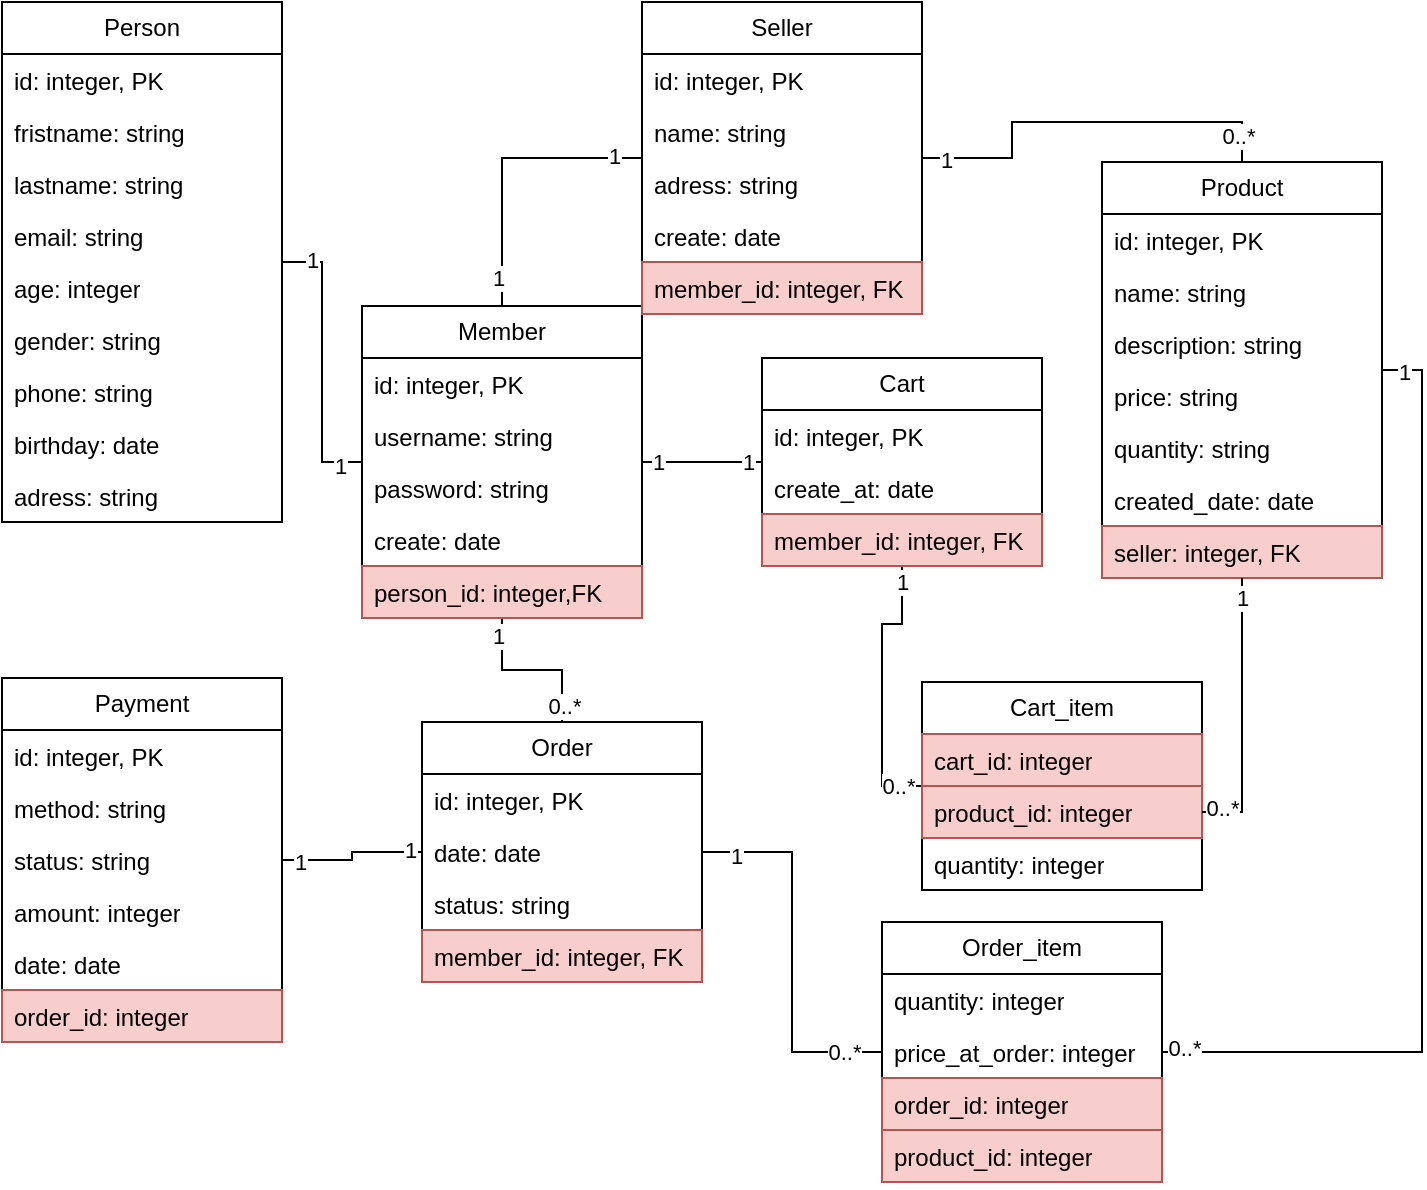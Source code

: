 <mxfile version="28.0.4">
  <diagram name="Page-1" id="V-WH5f0CWNMPC4ZwvYy7">
    <mxGraphModel dx="1028" dy="595" grid="1" gridSize="10" guides="1" tooltips="1" connect="1" arrows="1" fold="1" page="1" pageScale="1" pageWidth="850" pageHeight="1100" math="0" shadow="0">
      <root>
        <mxCell id="0" />
        <mxCell id="1" parent="0" />
        <mxCell id="5dZMDzt7aYhU61QhddW4-59" style="edgeStyle=orthogonalEdgeStyle;rounded=0;orthogonalLoop=1;jettySize=auto;html=1;entryX=0;entryY=0.5;entryDx=0;entryDy=0;endArrow=none;endFill=0;" edge="1" parent="1" source="5dZMDzt7aYhU61QhddW4-1" target="5dZMDzt7aYhU61QhddW4-11">
          <mxGeometry relative="1" as="geometry" />
        </mxCell>
        <mxCell id="5dZMDzt7aYhU61QhddW4-89" value="1" style="edgeLabel;html=1;align=center;verticalAlign=middle;resizable=0;points=[];" vertex="1" connectable="0" parent="5dZMDzt7aYhU61QhddW4-59">
          <mxGeometry x="-0.785" y="1" relative="1" as="geometry">
            <mxPoint as="offset" />
          </mxGeometry>
        </mxCell>
        <mxCell id="5dZMDzt7aYhU61QhddW4-90" value="1" style="edgeLabel;html=1;align=center;verticalAlign=middle;resizable=0;points=[];" vertex="1" connectable="0" parent="5dZMDzt7aYhU61QhddW4-59">
          <mxGeometry x="0.835" y="-2" relative="1" as="geometry">
            <mxPoint as="offset" />
          </mxGeometry>
        </mxCell>
        <mxCell id="5dZMDzt7aYhU61QhddW4-1" value="Person" style="swimlane;fontStyle=0;childLayout=stackLayout;horizontal=1;startSize=26;fillColor=none;horizontalStack=0;resizeParent=1;resizeParentMax=0;resizeLast=0;collapsible=1;marginBottom=0;whiteSpace=wrap;html=1;" vertex="1" parent="1">
          <mxGeometry x="20" y="30" width="140" height="260" as="geometry">
            <mxRectangle x="140" y="140" width="100" height="30" as="alternateBounds" />
          </mxGeometry>
        </mxCell>
        <mxCell id="5dZMDzt7aYhU61QhddW4-2" value="id: integer, PK" style="text;strokeColor=none;fillColor=none;align=left;verticalAlign=top;spacingLeft=4;spacingRight=4;overflow=hidden;rotatable=0;points=[[0,0.5],[1,0.5]];portConstraint=eastwest;whiteSpace=wrap;html=1;" vertex="1" parent="5dZMDzt7aYhU61QhddW4-1">
          <mxGeometry y="26" width="140" height="26" as="geometry" />
        </mxCell>
        <mxCell id="5dZMDzt7aYhU61QhddW4-3" value="fristname: string" style="text;strokeColor=none;fillColor=none;align=left;verticalAlign=top;spacingLeft=4;spacingRight=4;overflow=hidden;rotatable=0;points=[[0,0.5],[1,0.5]];portConstraint=eastwest;whiteSpace=wrap;html=1;" vertex="1" parent="5dZMDzt7aYhU61QhddW4-1">
          <mxGeometry y="52" width="140" height="26" as="geometry" />
        </mxCell>
        <mxCell id="5dZMDzt7aYhU61QhddW4-4" value="lastname: string" style="text;strokeColor=none;fillColor=none;align=left;verticalAlign=top;spacingLeft=4;spacingRight=4;overflow=hidden;rotatable=0;points=[[0,0.5],[1,0.5]];portConstraint=eastwest;whiteSpace=wrap;html=1;" vertex="1" parent="5dZMDzt7aYhU61QhddW4-1">
          <mxGeometry y="78" width="140" height="26" as="geometry" />
        </mxCell>
        <mxCell id="5dZMDzt7aYhU61QhddW4-5" value="email: string" style="text;strokeColor=none;fillColor=none;align=left;verticalAlign=top;spacingLeft=4;spacingRight=4;overflow=hidden;rotatable=0;points=[[0,0.5],[1,0.5]];portConstraint=eastwest;whiteSpace=wrap;html=1;" vertex="1" parent="5dZMDzt7aYhU61QhddW4-1">
          <mxGeometry y="104" width="140" height="26" as="geometry" />
        </mxCell>
        <mxCell id="5dZMDzt7aYhU61QhddW4-6" value="age: integer" style="text;strokeColor=none;fillColor=none;align=left;verticalAlign=top;spacingLeft=4;spacingRight=4;overflow=hidden;rotatable=0;points=[[0,0.5],[1,0.5]];portConstraint=eastwest;whiteSpace=wrap;html=1;" vertex="1" parent="5dZMDzt7aYhU61QhddW4-1">
          <mxGeometry y="130" width="140" height="26" as="geometry" />
        </mxCell>
        <mxCell id="5dZMDzt7aYhU61QhddW4-7" value="gender: string" style="text;strokeColor=none;fillColor=none;align=left;verticalAlign=top;spacingLeft=4;spacingRight=4;overflow=hidden;rotatable=0;points=[[0,0.5],[1,0.5]];portConstraint=eastwest;whiteSpace=wrap;html=1;" vertex="1" parent="5dZMDzt7aYhU61QhddW4-1">
          <mxGeometry y="156" width="140" height="26" as="geometry" />
        </mxCell>
        <mxCell id="5dZMDzt7aYhU61QhddW4-8" value="phone: string" style="text;strokeColor=none;fillColor=none;align=left;verticalAlign=top;spacingLeft=4;spacingRight=4;overflow=hidden;rotatable=0;points=[[0,0.5],[1,0.5]];portConstraint=eastwest;whiteSpace=wrap;html=1;" vertex="1" parent="5dZMDzt7aYhU61QhddW4-1">
          <mxGeometry y="182" width="140" height="26" as="geometry" />
        </mxCell>
        <mxCell id="5dZMDzt7aYhU61QhddW4-9" value="birthday: date" style="text;strokeColor=none;fillColor=none;align=left;verticalAlign=top;spacingLeft=4;spacingRight=4;overflow=hidden;rotatable=0;points=[[0,0.5],[1,0.5]];portConstraint=eastwest;whiteSpace=wrap;html=1;" vertex="1" parent="5dZMDzt7aYhU61QhddW4-1">
          <mxGeometry y="208" width="140" height="26" as="geometry" />
        </mxCell>
        <mxCell id="5dZMDzt7aYhU61QhddW4-10" value="adress: string" style="text;strokeColor=none;fillColor=none;align=left;verticalAlign=top;spacingLeft=4;spacingRight=4;overflow=hidden;rotatable=0;points=[[0,0.5],[1,0.5]];portConstraint=eastwest;whiteSpace=wrap;html=1;" vertex="1" parent="5dZMDzt7aYhU61QhddW4-1">
          <mxGeometry y="234" width="140" height="26" as="geometry" />
        </mxCell>
        <mxCell id="5dZMDzt7aYhU61QhddW4-60" style="edgeStyle=orthogonalEdgeStyle;rounded=0;orthogonalLoop=1;jettySize=auto;html=1;entryX=0;entryY=0.5;entryDx=0;entryDy=0;endArrow=none;endFill=0;" edge="1" parent="1" source="5dZMDzt7aYhU61QhddW4-11" target="5dZMDzt7aYhU61QhddW4-17">
          <mxGeometry relative="1" as="geometry" />
        </mxCell>
        <mxCell id="5dZMDzt7aYhU61QhddW4-91" value="1" style="edgeLabel;html=1;align=center;verticalAlign=middle;resizable=0;points=[];" vertex="1" connectable="0" parent="5dZMDzt7aYhU61QhddW4-60">
          <mxGeometry x="0.804" y="1" relative="1" as="geometry">
            <mxPoint as="offset" />
          </mxGeometry>
        </mxCell>
        <mxCell id="5dZMDzt7aYhU61QhddW4-92" value="1" style="edgeLabel;html=1;align=center;verticalAlign=middle;resizable=0;points=[];" vertex="1" connectable="0" parent="5dZMDzt7aYhU61QhddW4-60">
          <mxGeometry x="-0.803" y="2" relative="1" as="geometry">
            <mxPoint as="offset" />
          </mxGeometry>
        </mxCell>
        <mxCell id="5dZMDzt7aYhU61QhddW4-66" style="edgeStyle=orthogonalEdgeStyle;rounded=0;orthogonalLoop=1;jettySize=auto;html=1;entryX=0;entryY=0.5;entryDx=0;entryDy=0;endArrow=none;endFill=0;" edge="1" parent="1" source="5dZMDzt7aYhU61QhddW4-11" target="5dZMDzt7aYhU61QhddW4-23">
          <mxGeometry relative="1" as="geometry" />
        </mxCell>
        <mxCell id="5dZMDzt7aYhU61QhddW4-75" value="1" style="edgeLabel;html=1;align=center;verticalAlign=middle;resizable=0;points=[];" vertex="1" connectable="0" parent="5dZMDzt7aYhU61QhddW4-66">
          <mxGeometry x="-0.745" relative="1" as="geometry">
            <mxPoint as="offset" />
          </mxGeometry>
        </mxCell>
        <mxCell id="5dZMDzt7aYhU61QhddW4-76" value="1" style="edgeLabel;html=1;align=center;verticalAlign=middle;resizable=0;points=[];" vertex="1" connectable="0" parent="5dZMDzt7aYhU61QhddW4-66">
          <mxGeometry x="0.765" relative="1" as="geometry">
            <mxPoint as="offset" />
          </mxGeometry>
        </mxCell>
        <mxCell id="5dZMDzt7aYhU61QhddW4-67" style="edgeStyle=orthogonalEdgeStyle;rounded=0;orthogonalLoop=1;jettySize=auto;html=1;endArrow=none;endFill=0;" edge="1" parent="1" source="5dZMDzt7aYhU61QhddW4-11" target="5dZMDzt7aYhU61QhddW4-26">
          <mxGeometry relative="1" as="geometry" />
        </mxCell>
        <mxCell id="5dZMDzt7aYhU61QhddW4-81" value="1" style="edgeLabel;html=1;align=center;verticalAlign=middle;resizable=0;points=[];" vertex="1" connectable="0" parent="5dZMDzt7aYhU61QhddW4-67">
          <mxGeometry x="-0.797" y="-2" relative="1" as="geometry">
            <mxPoint as="offset" />
          </mxGeometry>
        </mxCell>
        <mxCell id="5dZMDzt7aYhU61QhddW4-82" value="0..*" style="edgeLabel;html=1;align=center;verticalAlign=middle;resizable=0;points=[];" vertex="1" connectable="0" parent="5dZMDzt7aYhU61QhddW4-67">
          <mxGeometry x="0.797" y="1" relative="1" as="geometry">
            <mxPoint as="offset" />
          </mxGeometry>
        </mxCell>
        <mxCell id="5dZMDzt7aYhU61QhddW4-11" value="Member" style="swimlane;fontStyle=0;childLayout=stackLayout;horizontal=1;startSize=26;fillColor=none;horizontalStack=0;resizeParent=1;resizeParentMax=0;resizeLast=0;collapsible=1;marginBottom=0;whiteSpace=wrap;html=1;" vertex="1" parent="1">
          <mxGeometry x="200" y="182" width="140" height="156" as="geometry" />
        </mxCell>
        <mxCell id="5dZMDzt7aYhU61QhddW4-12" value="id: integer, PK" style="text;strokeColor=none;fillColor=none;align=left;verticalAlign=top;spacingLeft=4;spacingRight=4;overflow=hidden;rotatable=0;points=[[0,0.5],[1,0.5]];portConstraint=eastwest;whiteSpace=wrap;html=1;" vertex="1" parent="5dZMDzt7aYhU61QhddW4-11">
          <mxGeometry y="26" width="140" height="26" as="geometry" />
        </mxCell>
        <mxCell id="5dZMDzt7aYhU61QhddW4-13" value="username: string" style="text;strokeColor=none;fillColor=none;align=left;verticalAlign=top;spacingLeft=4;spacingRight=4;overflow=hidden;rotatable=0;points=[[0,0.5],[1,0.5]];portConstraint=eastwest;whiteSpace=wrap;html=1;" vertex="1" parent="5dZMDzt7aYhU61QhddW4-11">
          <mxGeometry y="52" width="140" height="26" as="geometry" />
        </mxCell>
        <mxCell id="5dZMDzt7aYhU61QhddW4-14" value="password: string" style="text;strokeColor=none;fillColor=none;align=left;verticalAlign=top;spacingLeft=4;spacingRight=4;overflow=hidden;rotatable=0;points=[[0,0.5],[1,0.5]];portConstraint=eastwest;whiteSpace=wrap;html=1;" vertex="1" parent="5dZMDzt7aYhU61QhddW4-11">
          <mxGeometry y="78" width="140" height="26" as="geometry" />
        </mxCell>
        <mxCell id="5dZMDzt7aYhU61QhddW4-15" value="create: date" style="text;strokeColor=none;fillColor=none;align=left;verticalAlign=top;spacingLeft=4;spacingRight=4;overflow=hidden;rotatable=0;points=[[0,0.5],[1,0.5]];portConstraint=eastwest;whiteSpace=wrap;html=1;" vertex="1" parent="5dZMDzt7aYhU61QhddW4-11">
          <mxGeometry y="104" width="140" height="26" as="geometry" />
        </mxCell>
        <mxCell id="5dZMDzt7aYhU61QhddW4-16" value="person_id: integer,FK" style="text;strokeColor=#b85450;fillColor=#f8cecc;align=left;verticalAlign=top;spacingLeft=4;spacingRight=4;overflow=hidden;rotatable=0;points=[[0,0.5],[1,0.5]];portConstraint=eastwest;whiteSpace=wrap;html=1;" vertex="1" parent="5dZMDzt7aYhU61QhddW4-11">
          <mxGeometry y="130" width="140" height="26" as="geometry" />
        </mxCell>
        <mxCell id="5dZMDzt7aYhU61QhddW4-64" style="edgeStyle=orthogonalEdgeStyle;rounded=0;orthogonalLoop=1;jettySize=auto;html=1;entryX=0.5;entryY=0;entryDx=0;entryDy=0;endArrow=none;endFill=0;" edge="1" parent="1" source="5dZMDzt7aYhU61QhddW4-17" target="5dZMDzt7aYhU61QhddW4-39">
          <mxGeometry relative="1" as="geometry" />
        </mxCell>
        <mxCell id="5dZMDzt7aYhU61QhddW4-93" value="1" style="edgeLabel;html=1;align=center;verticalAlign=middle;resizable=0;points=[];" vertex="1" connectable="0" parent="5dZMDzt7aYhU61QhddW4-64">
          <mxGeometry x="-0.886" y="-1" relative="1" as="geometry">
            <mxPoint as="offset" />
          </mxGeometry>
        </mxCell>
        <mxCell id="5dZMDzt7aYhU61QhddW4-94" value="0..*" style="edgeLabel;html=1;align=center;verticalAlign=middle;resizable=0;points=[];" vertex="1" connectable="0" parent="5dZMDzt7aYhU61QhddW4-64">
          <mxGeometry x="0.871" y="-2" relative="1" as="geometry">
            <mxPoint as="offset" />
          </mxGeometry>
        </mxCell>
        <mxCell id="5dZMDzt7aYhU61QhddW4-17" value="Seller" style="swimlane;fontStyle=0;childLayout=stackLayout;horizontal=1;startSize=26;fillColor=none;horizontalStack=0;resizeParent=1;resizeParentMax=0;resizeLast=0;collapsible=1;marginBottom=0;whiteSpace=wrap;html=1;" vertex="1" parent="1">
          <mxGeometry x="340" y="30" width="140" height="156" as="geometry" />
        </mxCell>
        <mxCell id="5dZMDzt7aYhU61QhddW4-18" value="id: integer, PK" style="text;strokeColor=none;fillColor=none;align=left;verticalAlign=top;spacingLeft=4;spacingRight=4;overflow=hidden;rotatable=0;points=[[0,0.5],[1,0.5]];portConstraint=eastwest;whiteSpace=wrap;html=1;" vertex="1" parent="5dZMDzt7aYhU61QhddW4-17">
          <mxGeometry y="26" width="140" height="26" as="geometry" />
        </mxCell>
        <mxCell id="5dZMDzt7aYhU61QhddW4-19" value="name: string" style="text;strokeColor=none;fillColor=none;align=left;verticalAlign=top;spacingLeft=4;spacingRight=4;overflow=hidden;rotatable=0;points=[[0,0.5],[1,0.5]];portConstraint=eastwest;whiteSpace=wrap;html=1;" vertex="1" parent="5dZMDzt7aYhU61QhddW4-17">
          <mxGeometry y="52" width="140" height="26" as="geometry" />
        </mxCell>
        <mxCell id="5dZMDzt7aYhU61QhddW4-20" value="adress: string" style="text;strokeColor=none;fillColor=none;align=left;verticalAlign=top;spacingLeft=4;spacingRight=4;overflow=hidden;rotatable=0;points=[[0,0.5],[1,0.5]];portConstraint=eastwest;whiteSpace=wrap;html=1;" vertex="1" parent="5dZMDzt7aYhU61QhddW4-17">
          <mxGeometry y="78" width="140" height="26" as="geometry" />
        </mxCell>
        <mxCell id="5dZMDzt7aYhU61QhddW4-21" value="create: date" style="text;strokeColor=none;fillColor=none;align=left;verticalAlign=top;spacingLeft=4;spacingRight=4;overflow=hidden;rotatable=0;points=[[0,0.5],[1,0.5]];portConstraint=eastwest;whiteSpace=wrap;html=1;" vertex="1" parent="5dZMDzt7aYhU61QhddW4-17">
          <mxGeometry y="104" width="140" height="26" as="geometry" />
        </mxCell>
        <mxCell id="5dZMDzt7aYhU61QhddW4-22" value="member_id: integer, FK" style="text;strokeColor=#b85450;fillColor=#f8cecc;align=left;verticalAlign=top;spacingLeft=4;spacingRight=4;overflow=hidden;rotatable=0;points=[[0,0.5],[1,0.5]];portConstraint=eastwest;whiteSpace=wrap;html=1;" vertex="1" parent="5dZMDzt7aYhU61QhddW4-17">
          <mxGeometry y="130" width="140" height="26" as="geometry" />
        </mxCell>
        <mxCell id="5dZMDzt7aYhU61QhddW4-62" style="edgeStyle=orthogonalEdgeStyle;rounded=0;orthogonalLoop=1;jettySize=auto;html=1;entryX=0;entryY=0.5;entryDx=0;entryDy=0;endArrow=none;endFill=0;" edge="1" parent="1" source="5dZMDzt7aYhU61QhddW4-23" target="5dZMDzt7aYhU61QhddW4-47">
          <mxGeometry relative="1" as="geometry" />
        </mxCell>
        <mxCell id="5dZMDzt7aYhU61QhddW4-77" value="1" style="edgeLabel;html=1;align=center;verticalAlign=middle;resizable=0;points=[];" vertex="1" connectable="0" parent="5dZMDzt7aYhU61QhddW4-62">
          <mxGeometry x="-0.891" relative="1" as="geometry">
            <mxPoint as="offset" />
          </mxGeometry>
        </mxCell>
        <mxCell id="5dZMDzt7aYhU61QhddW4-78" value="0..*" style="edgeLabel;html=1;align=center;verticalAlign=middle;resizable=0;points=[];" vertex="1" connectable="0" parent="5dZMDzt7aYhU61QhddW4-62">
          <mxGeometry x="0.819" relative="1" as="geometry">
            <mxPoint as="offset" />
          </mxGeometry>
        </mxCell>
        <mxCell id="5dZMDzt7aYhU61QhddW4-23" value="Cart" style="swimlane;fontStyle=0;childLayout=stackLayout;horizontal=1;startSize=26;fillColor=none;horizontalStack=0;resizeParent=1;resizeParentMax=0;resizeLast=0;collapsible=1;marginBottom=0;whiteSpace=wrap;html=1;" vertex="1" parent="1">
          <mxGeometry x="400" y="208" width="140" height="104" as="geometry" />
        </mxCell>
        <mxCell id="5dZMDzt7aYhU61QhddW4-24" value="id: integer, PK" style="text;strokeColor=none;fillColor=none;align=left;verticalAlign=top;spacingLeft=4;spacingRight=4;overflow=hidden;rotatable=0;points=[[0,0.5],[1,0.5]];portConstraint=eastwest;whiteSpace=wrap;html=1;" vertex="1" parent="5dZMDzt7aYhU61QhddW4-23">
          <mxGeometry y="26" width="140" height="26" as="geometry" />
        </mxCell>
        <mxCell id="5dZMDzt7aYhU61QhddW4-54" value="create_at: date" style="text;strokeColor=none;fillColor=none;align=left;verticalAlign=top;spacingLeft=4;spacingRight=4;overflow=hidden;rotatable=0;points=[[0,0.5],[1,0.5]];portConstraint=eastwest;whiteSpace=wrap;html=1;" vertex="1" parent="5dZMDzt7aYhU61QhddW4-23">
          <mxGeometry y="52" width="140" height="26" as="geometry" />
        </mxCell>
        <mxCell id="5dZMDzt7aYhU61QhddW4-25" value="member_id: integer, FK" style="text;strokeColor=#b85450;fillColor=#f8cecc;align=left;verticalAlign=top;spacingLeft=4;spacingRight=4;overflow=hidden;rotatable=0;points=[[0,0.5],[1,0.5]];portConstraint=eastwest;whiteSpace=wrap;html=1;" vertex="1" parent="5dZMDzt7aYhU61QhddW4-23">
          <mxGeometry y="78" width="140" height="26" as="geometry" />
        </mxCell>
        <mxCell id="5dZMDzt7aYhU61QhddW4-70" style="edgeStyle=orthogonalEdgeStyle;rounded=0;orthogonalLoop=1;jettySize=auto;html=1;entryX=1;entryY=0.5;entryDx=0;entryDy=0;endArrow=none;endFill=0;" edge="1" parent="1" source="5dZMDzt7aYhU61QhddW4-26" target="5dZMDzt7aYhU61QhddW4-32">
          <mxGeometry relative="1" as="geometry" />
        </mxCell>
        <mxCell id="5dZMDzt7aYhU61QhddW4-87" value="1" style="edgeLabel;html=1;align=center;verticalAlign=middle;resizable=0;points=[];" vertex="1" connectable="0" parent="5dZMDzt7aYhU61QhddW4-70">
          <mxGeometry x="-0.826" y="-1" relative="1" as="geometry">
            <mxPoint as="offset" />
          </mxGeometry>
        </mxCell>
        <mxCell id="5dZMDzt7aYhU61QhddW4-88" value="1" style="edgeLabel;html=1;align=center;verticalAlign=middle;resizable=0;points=[];" vertex="1" connectable="0" parent="5dZMDzt7aYhU61QhddW4-70">
          <mxGeometry x="0.772" y="1" relative="1" as="geometry">
            <mxPoint as="offset" />
          </mxGeometry>
        </mxCell>
        <mxCell id="5dZMDzt7aYhU61QhddW4-72" style="edgeStyle=orthogonalEdgeStyle;rounded=0;orthogonalLoop=1;jettySize=auto;html=1;entryX=0;entryY=0.5;entryDx=0;entryDy=0;endArrow=none;endFill=0;" edge="1" parent="1" source="5dZMDzt7aYhU61QhddW4-26" target="5dZMDzt7aYhU61QhddW4-50">
          <mxGeometry relative="1" as="geometry" />
        </mxCell>
        <mxCell id="5dZMDzt7aYhU61QhddW4-83" value="1" style="edgeLabel;html=1;align=center;verticalAlign=middle;resizable=0;points=[];" vertex="1" connectable="0" parent="5dZMDzt7aYhU61QhddW4-72">
          <mxGeometry x="-0.822" y="-2" relative="1" as="geometry">
            <mxPoint as="offset" />
          </mxGeometry>
        </mxCell>
        <mxCell id="5dZMDzt7aYhU61QhddW4-84" value="0..*" style="edgeLabel;html=1;align=center;verticalAlign=middle;resizable=0;points=[];" vertex="1" connectable="0" parent="5dZMDzt7aYhU61QhddW4-72">
          <mxGeometry x="0.796" relative="1" as="geometry">
            <mxPoint as="offset" />
          </mxGeometry>
        </mxCell>
        <mxCell id="5dZMDzt7aYhU61QhddW4-26" value="Order" style="swimlane;fontStyle=0;childLayout=stackLayout;horizontal=1;startSize=26;fillColor=none;horizontalStack=0;resizeParent=1;resizeParentMax=0;resizeLast=0;collapsible=1;marginBottom=0;whiteSpace=wrap;html=1;" vertex="1" parent="1">
          <mxGeometry x="230" y="390" width="140" height="130" as="geometry" />
        </mxCell>
        <mxCell id="5dZMDzt7aYhU61QhddW4-27" value="id: integer, PK" style="text;strokeColor=none;fillColor=none;align=left;verticalAlign=top;spacingLeft=4;spacingRight=4;overflow=hidden;rotatable=0;points=[[0,0.5],[1,0.5]];portConstraint=eastwest;whiteSpace=wrap;html=1;" vertex="1" parent="5dZMDzt7aYhU61QhddW4-26">
          <mxGeometry y="26" width="140" height="26" as="geometry" />
        </mxCell>
        <mxCell id="5dZMDzt7aYhU61QhddW4-28" value="date: date" style="text;strokeColor=none;fillColor=none;align=left;verticalAlign=top;spacingLeft=4;spacingRight=4;overflow=hidden;rotatable=0;points=[[0,0.5],[1,0.5]];portConstraint=eastwest;whiteSpace=wrap;html=1;" vertex="1" parent="5dZMDzt7aYhU61QhddW4-26">
          <mxGeometry y="52" width="140" height="26" as="geometry" />
        </mxCell>
        <mxCell id="5dZMDzt7aYhU61QhddW4-30" value="status: string" style="text;strokeColor=none;fillColor=none;align=left;verticalAlign=top;spacingLeft=4;spacingRight=4;overflow=hidden;rotatable=0;points=[[0,0.5],[1,0.5]];portConstraint=eastwest;whiteSpace=wrap;html=1;" vertex="1" parent="5dZMDzt7aYhU61QhddW4-26">
          <mxGeometry y="78" width="140" height="26" as="geometry" />
        </mxCell>
        <mxCell id="5dZMDzt7aYhU61QhddW4-31" value="member_id: integer, FK" style="text;strokeColor=#b85450;fillColor=#f8cecc;align=left;verticalAlign=top;spacingLeft=4;spacingRight=4;overflow=hidden;rotatable=0;points=[[0,0.5],[1,0.5]];portConstraint=eastwest;whiteSpace=wrap;html=1;" vertex="1" parent="5dZMDzt7aYhU61QhddW4-26">
          <mxGeometry y="104" width="140" height="26" as="geometry" />
        </mxCell>
        <mxCell id="5dZMDzt7aYhU61QhddW4-32" value="Payment" style="swimlane;fontStyle=0;childLayout=stackLayout;horizontal=1;startSize=26;fillColor=none;horizontalStack=0;resizeParent=1;resizeParentMax=0;resizeLast=0;collapsible=1;marginBottom=0;whiteSpace=wrap;html=1;" vertex="1" parent="1">
          <mxGeometry x="20" y="368" width="140" height="182" as="geometry" />
        </mxCell>
        <mxCell id="5dZMDzt7aYhU61QhddW4-33" value="id: integer, PK" style="text;strokeColor=none;fillColor=none;align=left;verticalAlign=top;spacingLeft=4;spacingRight=4;overflow=hidden;rotatable=0;points=[[0,0.5],[1,0.5]];portConstraint=eastwest;whiteSpace=wrap;html=1;" vertex="1" parent="5dZMDzt7aYhU61QhddW4-32">
          <mxGeometry y="26" width="140" height="26" as="geometry" />
        </mxCell>
        <mxCell id="5dZMDzt7aYhU61QhddW4-34" value="method: string" style="text;strokeColor=none;fillColor=none;align=left;verticalAlign=top;spacingLeft=4;spacingRight=4;overflow=hidden;rotatable=0;points=[[0,0.5],[1,0.5]];portConstraint=eastwest;whiteSpace=wrap;html=1;" vertex="1" parent="5dZMDzt7aYhU61QhddW4-32">
          <mxGeometry y="52" width="140" height="26" as="geometry" />
        </mxCell>
        <mxCell id="5dZMDzt7aYhU61QhddW4-35" value="status: string" style="text;strokeColor=none;fillColor=none;align=left;verticalAlign=top;spacingLeft=4;spacingRight=4;overflow=hidden;rotatable=0;points=[[0,0.5],[1,0.5]];portConstraint=eastwest;whiteSpace=wrap;html=1;" vertex="1" parent="5dZMDzt7aYhU61QhddW4-32">
          <mxGeometry y="78" width="140" height="26" as="geometry" />
        </mxCell>
        <mxCell id="5dZMDzt7aYhU61QhddW4-36" value="amount: integer" style="text;strokeColor=none;fillColor=none;align=left;verticalAlign=top;spacingLeft=4;spacingRight=4;overflow=hidden;rotatable=0;points=[[0,0.5],[1,0.5]];portConstraint=eastwest;whiteSpace=wrap;html=1;" vertex="1" parent="5dZMDzt7aYhU61QhddW4-32">
          <mxGeometry y="104" width="140" height="26" as="geometry" />
        </mxCell>
        <mxCell id="5dZMDzt7aYhU61QhddW4-37" value="date: date" style="text;strokeColor=none;fillColor=none;align=left;verticalAlign=top;spacingLeft=4;spacingRight=4;overflow=hidden;rotatable=0;points=[[0,0.5],[1,0.5]];portConstraint=eastwest;whiteSpace=wrap;html=1;" vertex="1" parent="5dZMDzt7aYhU61QhddW4-32">
          <mxGeometry y="130" width="140" height="26" as="geometry" />
        </mxCell>
        <mxCell id="5dZMDzt7aYhU61QhddW4-38" value="order_id: integer" style="text;strokeColor=#b85450;fillColor=#f8cecc;align=left;verticalAlign=top;spacingLeft=4;spacingRight=4;overflow=hidden;rotatable=0;points=[[0,0.5],[1,0.5]];portConstraint=eastwest;whiteSpace=wrap;html=1;" vertex="1" parent="5dZMDzt7aYhU61QhddW4-32">
          <mxGeometry y="156" width="140" height="26" as="geometry" />
        </mxCell>
        <mxCell id="5dZMDzt7aYhU61QhddW4-39" value="Product" style="swimlane;fontStyle=0;childLayout=stackLayout;horizontal=1;startSize=26;fillColor=none;horizontalStack=0;resizeParent=1;resizeParentMax=0;resizeLast=0;collapsible=1;marginBottom=0;whiteSpace=wrap;html=1;" vertex="1" parent="1">
          <mxGeometry x="570" y="110" width="140" height="208" as="geometry" />
        </mxCell>
        <mxCell id="5dZMDzt7aYhU61QhddW4-40" value="id: integer, PK" style="text;strokeColor=none;fillColor=none;align=left;verticalAlign=top;spacingLeft=4;spacingRight=4;overflow=hidden;rotatable=0;points=[[0,0.5],[1,0.5]];portConstraint=eastwest;whiteSpace=wrap;html=1;" vertex="1" parent="5dZMDzt7aYhU61QhddW4-39">
          <mxGeometry y="26" width="140" height="26" as="geometry" />
        </mxCell>
        <mxCell id="5dZMDzt7aYhU61QhddW4-41" value="name: string" style="text;strokeColor=none;fillColor=none;align=left;verticalAlign=top;spacingLeft=4;spacingRight=4;overflow=hidden;rotatable=0;points=[[0,0.5],[1,0.5]];portConstraint=eastwest;whiteSpace=wrap;html=1;" vertex="1" parent="5dZMDzt7aYhU61QhddW4-39">
          <mxGeometry y="52" width="140" height="26" as="geometry" />
        </mxCell>
        <mxCell id="5dZMDzt7aYhU61QhddW4-42" value="description: string" style="text;strokeColor=none;fillColor=none;align=left;verticalAlign=top;spacingLeft=4;spacingRight=4;overflow=hidden;rotatable=0;points=[[0,0.5],[1,0.5]];portConstraint=eastwest;whiteSpace=wrap;html=1;" vertex="1" parent="5dZMDzt7aYhU61QhddW4-39">
          <mxGeometry y="78" width="140" height="26" as="geometry" />
        </mxCell>
        <mxCell id="5dZMDzt7aYhU61QhddW4-43" value="price: string" style="text;strokeColor=none;fillColor=none;align=left;verticalAlign=top;spacingLeft=4;spacingRight=4;overflow=hidden;rotatable=0;points=[[0,0.5],[1,0.5]];portConstraint=eastwest;whiteSpace=wrap;html=1;" vertex="1" parent="5dZMDzt7aYhU61QhddW4-39">
          <mxGeometry y="104" width="140" height="26" as="geometry" />
        </mxCell>
        <mxCell id="5dZMDzt7aYhU61QhddW4-44" value="quantity: string" style="text;strokeColor=none;fillColor=none;align=left;verticalAlign=top;spacingLeft=4;spacingRight=4;overflow=hidden;rotatable=0;points=[[0,0.5],[1,0.5]];portConstraint=eastwest;whiteSpace=wrap;html=1;" vertex="1" parent="5dZMDzt7aYhU61QhddW4-39">
          <mxGeometry y="130" width="140" height="26" as="geometry" />
        </mxCell>
        <mxCell id="5dZMDzt7aYhU61QhddW4-45" value="created_date: date" style="text;strokeColor=none;fillColor=none;align=left;verticalAlign=top;spacingLeft=4;spacingRight=4;overflow=hidden;rotatable=0;points=[[0,0.5],[1,0.5]];portConstraint=eastwest;whiteSpace=wrap;html=1;" vertex="1" parent="5dZMDzt7aYhU61QhddW4-39">
          <mxGeometry y="156" width="140" height="26" as="geometry" />
        </mxCell>
        <mxCell id="5dZMDzt7aYhU61QhddW4-46" value="seller: integer, FK" style="text;strokeColor=#b85450;fillColor=#f8cecc;align=left;verticalAlign=top;spacingLeft=4;spacingRight=4;overflow=hidden;rotatable=0;points=[[0,0.5],[1,0.5]];portConstraint=eastwest;whiteSpace=wrap;html=1;" vertex="1" parent="5dZMDzt7aYhU61QhddW4-39">
          <mxGeometry y="182" width="140" height="26" as="geometry" />
        </mxCell>
        <mxCell id="5dZMDzt7aYhU61QhddW4-47" value="Cart_item" style="swimlane;fontStyle=0;childLayout=stackLayout;horizontal=1;startSize=26;fillColor=none;horizontalStack=0;resizeParent=1;resizeParentMax=0;resizeLast=0;collapsible=1;marginBottom=0;whiteSpace=wrap;html=1;" vertex="1" parent="1">
          <mxGeometry x="480" y="370" width="140" height="104" as="geometry" />
        </mxCell>
        <mxCell id="5dZMDzt7aYhU61QhddW4-48" value="cart_id: integer" style="text;strokeColor=#b85450;fillColor=#f8cecc;align=left;verticalAlign=top;spacingLeft=4;spacingRight=4;overflow=hidden;rotatable=0;points=[[0,0.5],[1,0.5]];portConstraint=eastwest;whiteSpace=wrap;html=1;" vertex="1" parent="5dZMDzt7aYhU61QhddW4-47">
          <mxGeometry y="26" width="140" height="26" as="geometry" />
        </mxCell>
        <mxCell id="5dZMDzt7aYhU61QhddW4-53" value="product_id: integer" style="text;strokeColor=#b85450;fillColor=#f8cecc;align=left;verticalAlign=top;spacingLeft=4;spacingRight=4;overflow=hidden;rotatable=0;points=[[0,0.5],[1,0.5]];portConstraint=eastwest;whiteSpace=wrap;html=1;" vertex="1" parent="5dZMDzt7aYhU61QhddW4-47">
          <mxGeometry y="52" width="140" height="26" as="geometry" />
        </mxCell>
        <mxCell id="5dZMDzt7aYhU61QhddW4-49" value="quantity: integer" style="text;fillColor=none;align=left;verticalAlign=top;spacingLeft=4;spacingRight=4;overflow=hidden;rotatable=0;points=[[0,0.5],[1,0.5]];portConstraint=eastwest;whiteSpace=wrap;html=1;" vertex="1" parent="5dZMDzt7aYhU61QhddW4-47">
          <mxGeometry y="78" width="140" height="26" as="geometry" />
        </mxCell>
        <mxCell id="5dZMDzt7aYhU61QhddW4-50" value="Order_item" style="swimlane;fontStyle=0;childLayout=stackLayout;horizontal=1;startSize=26;fillColor=none;horizontalStack=0;resizeParent=1;resizeParentMax=0;resizeLast=0;collapsible=1;marginBottom=0;whiteSpace=wrap;html=1;" vertex="1" parent="1">
          <mxGeometry x="460" y="490" width="140" height="130" as="geometry" />
        </mxCell>
        <mxCell id="5dZMDzt7aYhU61QhddW4-56" value="quantity: integer" style="text;fillColor=none;align=left;verticalAlign=top;spacingLeft=4;spacingRight=4;overflow=hidden;rotatable=0;points=[[0,0.5],[1,0.5]];portConstraint=eastwest;whiteSpace=wrap;html=1;" vertex="1" parent="5dZMDzt7aYhU61QhddW4-50">
          <mxGeometry y="26" width="140" height="26" as="geometry" />
        </mxCell>
        <mxCell id="5dZMDzt7aYhU61QhddW4-52" value="price_at_order: integer" style="text;fillColor=none;align=left;verticalAlign=top;spacingLeft=4;spacingRight=4;overflow=hidden;rotatable=0;points=[[0,0.5],[1,0.5]];portConstraint=eastwest;whiteSpace=wrap;html=1;" vertex="1" parent="5dZMDzt7aYhU61QhddW4-50">
          <mxGeometry y="52" width="140" height="26" as="geometry" />
        </mxCell>
        <mxCell id="5dZMDzt7aYhU61QhddW4-71" value="order_id: integer" style="text;strokeColor=#b85450;fillColor=#f8cecc;align=left;verticalAlign=top;spacingLeft=4;spacingRight=4;overflow=hidden;rotatable=0;points=[[0,0.5],[1,0.5]];portConstraint=eastwest;whiteSpace=wrap;html=1;" vertex="1" parent="5dZMDzt7aYhU61QhddW4-50">
          <mxGeometry y="78" width="140" height="26" as="geometry" />
        </mxCell>
        <mxCell id="5dZMDzt7aYhU61QhddW4-55" value="product_id: integer" style="text;strokeColor=#b85450;fillColor=#f8cecc;align=left;verticalAlign=top;spacingLeft=4;spacingRight=4;overflow=hidden;rotatable=0;points=[[0,0.5],[1,0.5]];portConstraint=eastwest;whiteSpace=wrap;html=1;" vertex="1" parent="5dZMDzt7aYhU61QhddW4-50">
          <mxGeometry y="104" width="140" height="26" as="geometry" />
        </mxCell>
        <mxCell id="5dZMDzt7aYhU61QhddW4-63" style="edgeStyle=orthogonalEdgeStyle;rounded=0;orthogonalLoop=1;jettySize=auto;html=1;entryX=0.5;entryY=1;entryDx=0;entryDy=0;endArrow=none;endFill=0;" edge="1" parent="1" source="5dZMDzt7aYhU61QhddW4-53" target="5dZMDzt7aYhU61QhddW4-39">
          <mxGeometry relative="1" as="geometry" />
        </mxCell>
        <mxCell id="5dZMDzt7aYhU61QhddW4-79" value="1" style="edgeLabel;html=1;align=center;verticalAlign=middle;resizable=0;points=[];" vertex="1" connectable="0" parent="5dZMDzt7aYhU61QhddW4-63">
          <mxGeometry x="0.859" relative="1" as="geometry">
            <mxPoint as="offset" />
          </mxGeometry>
        </mxCell>
        <mxCell id="5dZMDzt7aYhU61QhddW4-80" value="0..*" style="edgeLabel;html=1;align=center;verticalAlign=middle;resizable=0;points=[];" vertex="1" connectable="0" parent="5dZMDzt7aYhU61QhddW4-63">
          <mxGeometry x="-0.859" y="2" relative="1" as="geometry">
            <mxPoint as="offset" />
          </mxGeometry>
        </mxCell>
        <mxCell id="5dZMDzt7aYhU61QhddW4-74" style="edgeStyle=orthogonalEdgeStyle;rounded=0;orthogonalLoop=1;jettySize=auto;html=1;entryX=1;entryY=0.5;entryDx=0;entryDy=0;endArrow=none;endFill=0;" edge="1" parent="1" source="5dZMDzt7aYhU61QhddW4-52" target="5dZMDzt7aYhU61QhddW4-39">
          <mxGeometry relative="1" as="geometry" />
        </mxCell>
        <mxCell id="5dZMDzt7aYhU61QhddW4-85" value="1" style="edgeLabel;html=1;align=center;verticalAlign=middle;resizable=0;points=[];" vertex="1" connectable="0" parent="5dZMDzt7aYhU61QhddW4-74">
          <mxGeometry x="0.956" y="1" relative="1" as="geometry">
            <mxPoint as="offset" />
          </mxGeometry>
        </mxCell>
        <mxCell id="5dZMDzt7aYhU61QhddW4-86" value="0..*" style="edgeLabel;html=1;align=center;verticalAlign=middle;resizable=0;points=[];" vertex="1" connectable="0" parent="5dZMDzt7aYhU61QhddW4-74">
          <mxGeometry x="-0.956" y="2" relative="1" as="geometry">
            <mxPoint as="offset" />
          </mxGeometry>
        </mxCell>
      </root>
    </mxGraphModel>
  </diagram>
</mxfile>
